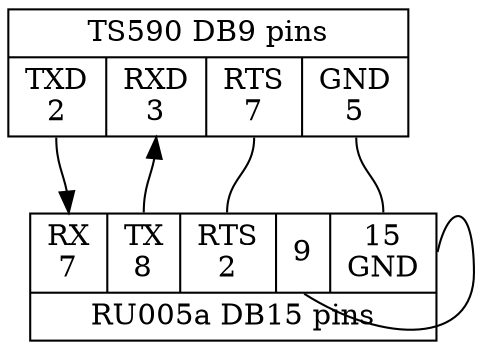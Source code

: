 digraph {
db9 [shape = record, label = "{TS590 DB9 pins | { <2>TXD\n2 | <3>RXD\n3| <7>RTS\n7 | <5>GND\n5 }}"]

db15 [shape = record, label = "{{ <7>RX\n7 |<8>TX\n8 | <2>RTS\n2 | <9>9 | <15>15\nGND } | RU005a DB15 pins}"]

db9 : 5 : s -> db15 : 15 : n [arrowhead = none]
db15 : 8 : n -> db9 : 3: s
db9 : 2 : s -> db15 : 7 : n
db9 : 7 : s -> db15 : 2 : n [arrowhead = none]

db15 : 9 : s -> db15: 15 : e [arrowhead = none]
}